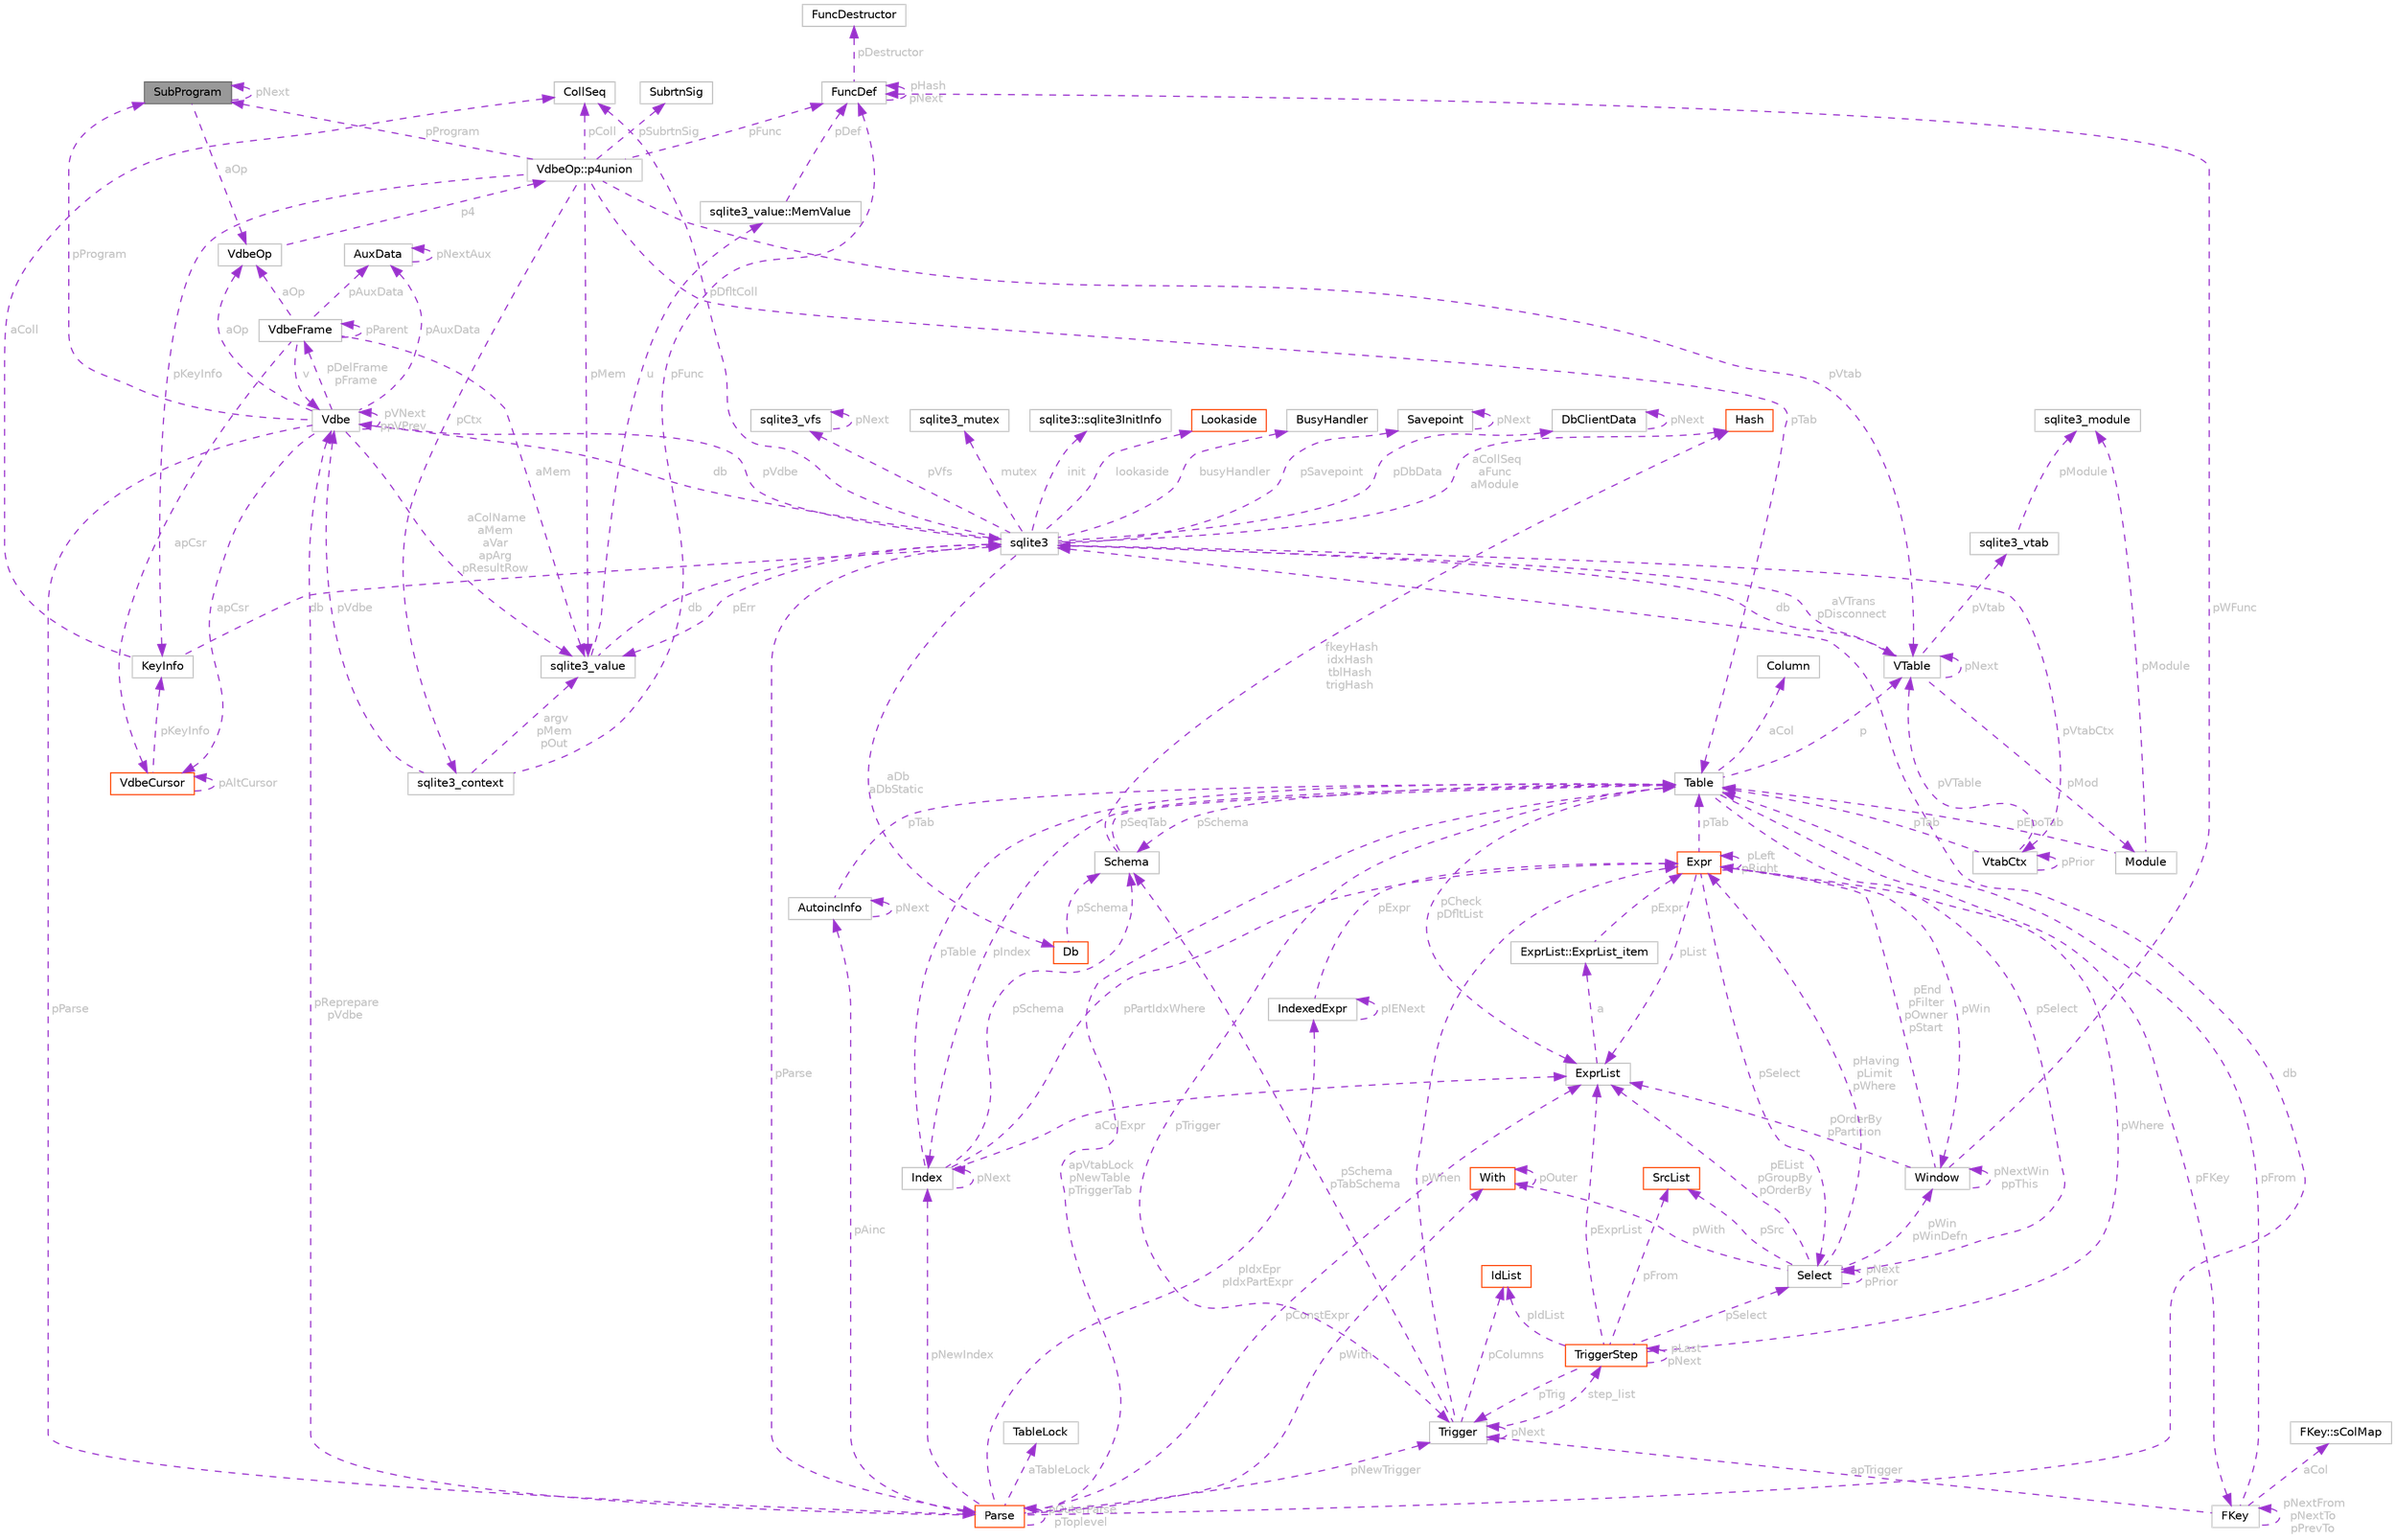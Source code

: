 digraph "SubProgram"
{
 // LATEX_PDF_SIZE
  bgcolor="transparent";
  edge [fontname=Helvetica,fontsize=10,labelfontname=Helvetica,labelfontsize=10];
  node [fontname=Helvetica,fontsize=10,shape=box,height=0.2,width=0.4];
  Node1 [id="Node000001",label="SubProgram",height=0.2,width=0.4,color="gray40", fillcolor="grey60", style="filled", fontcolor="black",tooltip=" "];
  Node2 -> Node1 [id="edge1_Node000001_Node000002",dir="back",color="darkorchid3",style="dashed",tooltip=" ",label=" aOp",fontcolor="grey" ];
  Node2 [id="Node000002",label="VdbeOp",height=0.2,width=0.4,color="grey75", fillcolor="white", style="filled",URL="$structVdbeOp.html",tooltip=" "];
  Node3 -> Node2 [id="edge2_Node000002_Node000003",dir="back",color="darkorchid3",style="dashed",tooltip=" ",label=" p4",fontcolor="grey" ];
  Node3 [id="Node000003",label="VdbeOp::p4union",height=0.2,width=0.4,color="grey75", fillcolor="white", style="filled",URL="$unionVdbeOp_1_1p4union.html",tooltip=" "];
  Node4 -> Node3 [id="edge3_Node000003_Node000004",dir="back",color="darkorchid3",style="dashed",tooltip=" ",label=" pFunc",fontcolor="grey" ];
  Node4 [id="Node000004",label="FuncDef",height=0.2,width=0.4,color="grey75", fillcolor="white", style="filled",URL="$structFuncDef.html",tooltip=" "];
  Node4 -> Node4 [id="edge4_Node000004_Node000004",dir="back",color="darkorchid3",style="dashed",tooltip=" ",label=" pHash\npNext",fontcolor="grey" ];
  Node5 -> Node4 [id="edge5_Node000004_Node000005",dir="back",color="darkorchid3",style="dashed",tooltip=" ",label=" pDestructor",fontcolor="grey" ];
  Node5 [id="Node000005",label="FuncDestructor",height=0.2,width=0.4,color="grey75", fillcolor="white", style="filled",URL="$structFuncDestructor.html",tooltip=" "];
  Node6 -> Node3 [id="edge6_Node000003_Node000006",dir="back",color="darkorchid3",style="dashed",tooltip=" ",label=" pCtx",fontcolor="grey" ];
  Node6 [id="Node000006",label="sqlite3_context",height=0.2,width=0.4,color="grey75", fillcolor="white", style="filled",URL="$structsqlite3__context.html",tooltip=" "];
  Node7 -> Node6 [id="edge7_Node000006_Node000007",dir="back",color="darkorchid3",style="dashed",tooltip=" ",label=" argv\npMem\npOut",fontcolor="grey" ];
  Node7 [id="Node000007",label="sqlite3_value",height=0.2,width=0.4,color="grey75", fillcolor="white", style="filled",URL="$structsqlite3__value.html",tooltip=" "];
  Node8 -> Node7 [id="edge8_Node000007_Node000008",dir="back",color="darkorchid3",style="dashed",tooltip=" ",label=" u",fontcolor="grey" ];
  Node8 [id="Node000008",label="sqlite3_value::MemValue",height=0.2,width=0.4,color="grey75", fillcolor="white", style="filled",URL="$unionsqlite3__value_1_1MemValue.html",tooltip=" "];
  Node4 -> Node8 [id="edge9_Node000008_Node000004",dir="back",color="darkorchid3",style="dashed",tooltip=" ",label=" pDef",fontcolor="grey" ];
  Node9 -> Node7 [id="edge10_Node000007_Node000009",dir="back",color="darkorchid3",style="dashed",tooltip=" ",label=" db",fontcolor="grey" ];
  Node9 [id="Node000009",label="sqlite3",height=0.2,width=0.4,color="grey75", fillcolor="white", style="filled",URL="$structsqlite3.html",tooltip=" "];
  Node10 -> Node9 [id="edge11_Node000009_Node000010",dir="back",color="darkorchid3",style="dashed",tooltip=" ",label=" pVfs",fontcolor="grey" ];
  Node10 [id="Node000010",label="sqlite3_vfs",height=0.2,width=0.4,color="grey75", fillcolor="white", style="filled",URL="$structsqlite3__vfs.html",tooltip=" "];
  Node10 -> Node10 [id="edge12_Node000010_Node000010",dir="back",color="darkorchid3",style="dashed",tooltip=" ",label=" pNext",fontcolor="grey" ];
  Node11 -> Node9 [id="edge13_Node000009_Node000011",dir="back",color="darkorchid3",style="dashed",tooltip=" ",label=" pVdbe",fontcolor="grey" ];
  Node11 [id="Node000011",label="Vdbe",height=0.2,width=0.4,color="grey75", fillcolor="white", style="filled",URL="$structVdbe.html",tooltip=" "];
  Node9 -> Node11 [id="edge14_Node000011_Node000009",dir="back",color="darkorchid3",style="dashed",tooltip=" ",label=" db",fontcolor="grey" ];
  Node11 -> Node11 [id="edge15_Node000011_Node000011",dir="back",color="darkorchid3",style="dashed",tooltip=" ",label=" pVNext\nppVPrev",fontcolor="grey" ];
  Node12 -> Node11 [id="edge16_Node000011_Node000012",dir="back",color="darkorchid3",style="dashed",tooltip=" ",label=" pParse",fontcolor="grey" ];
  Node12 [id="Node000012",label="Parse",height=0.2,width=0.4,color="orangered", fillcolor="white", style="filled",URL="$structParse.html",tooltip=" "];
  Node9 -> Node12 [id="edge17_Node000012_Node000009",dir="back",color="darkorchid3",style="dashed",tooltip=" ",label=" db",fontcolor="grey" ];
  Node11 -> Node12 [id="edge18_Node000012_Node000011",dir="back",color="darkorchid3",style="dashed",tooltip=" ",label=" pReprepare\npVdbe",fontcolor="grey" ];
  Node13 -> Node12 [id="edge19_Node000012_Node000013",dir="back",color="darkorchid3",style="dashed",tooltip=" ",label=" pConstExpr",fontcolor="grey" ];
  Node13 [id="Node000013",label="ExprList",height=0.2,width=0.4,color="grey75", fillcolor="white", style="filled",URL="$structExprList.html",tooltip=" "];
  Node14 -> Node13 [id="edge20_Node000013_Node000014",dir="back",color="darkorchid3",style="dashed",tooltip=" ",label=" a",fontcolor="grey" ];
  Node14 [id="Node000014",label="ExprList::ExprList_item",height=0.2,width=0.4,color="grey75", fillcolor="white", style="filled",URL="$structExprList_1_1ExprList__item.html",tooltip=" "];
  Node15 -> Node14 [id="edge21_Node000014_Node000015",dir="back",color="darkorchid3",style="dashed",tooltip=" ",label=" pExpr",fontcolor="grey" ];
  Node15 [id="Node000015",label="Expr",height=0.2,width=0.4,color="orangered", fillcolor="white", style="filled",URL="$structExpr.html",tooltip=" "];
  Node15 -> Node15 [id="edge22_Node000015_Node000015",dir="back",color="darkorchid3",style="dashed",tooltip=" ",label=" pLeft\npRight",fontcolor="grey" ];
  Node13 -> Node15 [id="edge23_Node000015_Node000013",dir="back",color="darkorchid3",style="dashed",tooltip=" ",label=" pList",fontcolor="grey" ];
  Node16 -> Node15 [id="edge24_Node000015_Node000016",dir="back",color="darkorchid3",style="dashed",tooltip=" ",label=" pSelect",fontcolor="grey" ];
  Node16 [id="Node000016",label="Select",height=0.2,width=0.4,color="grey75", fillcolor="white", style="filled",URL="$structSelect.html",tooltip=" "];
  Node13 -> Node16 [id="edge25_Node000016_Node000013",dir="back",color="darkorchid3",style="dashed",tooltip=" ",label=" pEList\npGroupBy\npOrderBy",fontcolor="grey" ];
  Node17 -> Node16 [id="edge26_Node000016_Node000017",dir="back",color="darkorchid3",style="dashed",tooltip=" ",label=" pSrc",fontcolor="grey" ];
  Node17 [id="Node000017",label="SrcList",height=0.2,width=0.4,color="orangered", fillcolor="white", style="filled",URL="$structSrcList.html",tooltip=" "];
  Node15 -> Node16 [id="edge27_Node000016_Node000015",dir="back",color="darkorchid3",style="dashed",tooltip=" ",label=" pHaving\npLimit\npWhere",fontcolor="grey" ];
  Node16 -> Node16 [id="edge28_Node000016_Node000016",dir="back",color="darkorchid3",style="dashed",tooltip=" ",label=" pNext\npPrior",fontcolor="grey" ];
  Node39 -> Node16 [id="edge29_Node000016_Node000039",dir="back",color="darkorchid3",style="dashed",tooltip=" ",label=" pWith",fontcolor="grey" ];
  Node39 [id="Node000039",label="With",height=0.2,width=0.4,color="orangered", fillcolor="white", style="filled",URL="$structWith.html",tooltip=" "];
  Node39 -> Node39 [id="edge30_Node000039_Node000039",dir="back",color="darkorchid3",style="dashed",tooltip=" ",label=" pOuter",fontcolor="grey" ];
  Node41 -> Node16 [id="edge31_Node000016_Node000041",dir="back",color="darkorchid3",style="dashed",tooltip=" ",label=" pWin\npWinDefn",fontcolor="grey" ];
  Node41 [id="Node000041",label="Window",height=0.2,width=0.4,color="grey75", fillcolor="white", style="filled",URL="$structWindow.html",tooltip=" "];
  Node13 -> Node41 [id="edge32_Node000041_Node000013",dir="back",color="darkorchid3",style="dashed",tooltip=" ",label=" pOrderBy\npPartition",fontcolor="grey" ];
  Node15 -> Node41 [id="edge33_Node000041_Node000015",dir="back",color="darkorchid3",style="dashed",tooltip=" ",label=" pEnd\npFilter\npOwner\npStart",fontcolor="grey" ];
  Node41 -> Node41 [id="edge34_Node000041_Node000041",dir="back",color="darkorchid3",style="dashed",tooltip=" ",label=" pNextWin\nppThis",fontcolor="grey" ];
  Node4 -> Node41 [id="edge35_Node000041_Node000004",dir="back",color="darkorchid3",style="dashed",tooltip=" ",label=" pWFunc",fontcolor="grey" ];
  Node19 -> Node15 [id="edge36_Node000015_Node000019",dir="back",color="darkorchid3",style="dashed",tooltip=" ",label=" pTab",fontcolor="grey" ];
  Node19 [id="Node000019",label="Table",height=0.2,width=0.4,color="grey75", fillcolor="white", style="filled",URL="$structTable.html",tooltip=" "];
  Node20 -> Node19 [id="edge37_Node000019_Node000020",dir="back",color="darkorchid3",style="dashed",tooltip=" ",label=" aCol",fontcolor="grey" ];
  Node20 [id="Node000020",label="Column",height=0.2,width=0.4,color="grey75", fillcolor="white", style="filled",URL="$structColumn.html",tooltip=" "];
  Node21 -> Node19 [id="edge38_Node000019_Node000021",dir="back",color="darkorchid3",style="dashed",tooltip=" ",label=" pIndex",fontcolor="grey" ];
  Node21 [id="Node000021",label="Index",height=0.2,width=0.4,color="grey75", fillcolor="white", style="filled",URL="$structIndex.html",tooltip=" "];
  Node19 -> Node21 [id="edge39_Node000021_Node000019",dir="back",color="darkorchid3",style="dashed",tooltip=" ",label=" pTable",fontcolor="grey" ];
  Node21 -> Node21 [id="edge40_Node000021_Node000021",dir="back",color="darkorchid3",style="dashed",tooltip=" ",label=" pNext",fontcolor="grey" ];
  Node22 -> Node21 [id="edge41_Node000021_Node000022",dir="back",color="darkorchid3",style="dashed",tooltip=" ",label=" pSchema",fontcolor="grey" ];
  Node22 [id="Node000022",label="Schema",height=0.2,width=0.4,color="grey75", fillcolor="white", style="filled",URL="$structSchema.html",tooltip=" "];
  Node23 -> Node22 [id="edge42_Node000022_Node000023",dir="back",color="darkorchid3",style="dashed",tooltip=" ",label=" fkeyHash\nidxHash\ntblHash\ntrigHash",fontcolor="grey" ];
  Node23 [id="Node000023",label="Hash",height=0.2,width=0.4,color="orangered", fillcolor="white", style="filled",URL="$structHash.html",tooltip=" "];
  Node19 -> Node22 [id="edge43_Node000022_Node000019",dir="back",color="darkorchid3",style="dashed",tooltip=" ",label=" pSeqTab",fontcolor="grey" ];
  Node15 -> Node21 [id="edge44_Node000021_Node000015",dir="back",color="darkorchid3",style="dashed",tooltip=" ",label=" pPartIdxWhere",fontcolor="grey" ];
  Node13 -> Node21 [id="edge45_Node000021_Node000013",dir="back",color="darkorchid3",style="dashed",tooltip=" ",label=" aColExpr",fontcolor="grey" ];
  Node13 -> Node19 [id="edge46_Node000019_Node000013",dir="back",color="darkorchid3",style="dashed",tooltip=" ",label=" pCheck\npDfltList",fontcolor="grey" ];
  Node26 -> Node19 [id="edge47_Node000019_Node000026",dir="back",color="darkorchid3",style="dashed",tooltip=" ",label=" pFKey",fontcolor="grey" ];
  Node26 [id="Node000026",label="FKey",height=0.2,width=0.4,color="grey75", fillcolor="white", style="filled",URL="$structFKey.html",tooltip=" "];
  Node19 -> Node26 [id="edge48_Node000026_Node000019",dir="back",color="darkorchid3",style="dashed",tooltip=" ",label=" pFrom",fontcolor="grey" ];
  Node26 -> Node26 [id="edge49_Node000026_Node000026",dir="back",color="darkorchid3",style="dashed",tooltip=" ",label=" pNextFrom\npNextTo\npPrevTo",fontcolor="grey" ];
  Node27 -> Node26 [id="edge50_Node000026_Node000027",dir="back",color="darkorchid3",style="dashed",tooltip=" ",label=" apTrigger",fontcolor="grey" ];
  Node27 [id="Node000027",label="Trigger",height=0.2,width=0.4,color="grey75", fillcolor="white", style="filled",URL="$structTrigger.html",tooltip=" "];
  Node15 -> Node27 [id="edge51_Node000027_Node000015",dir="back",color="darkorchid3",style="dashed",tooltip=" ",label=" pWhen",fontcolor="grey" ];
  Node28 -> Node27 [id="edge52_Node000027_Node000028",dir="back",color="darkorchid3",style="dashed",tooltip=" ",label=" pColumns",fontcolor="grey" ];
  Node28 [id="Node000028",label="IdList",height=0.2,width=0.4,color="orangered", fillcolor="white", style="filled",URL="$structIdList.html",tooltip=" "];
  Node22 -> Node27 [id="edge53_Node000027_Node000022",dir="back",color="darkorchid3",style="dashed",tooltip=" ",label=" pSchema\npTabSchema",fontcolor="grey" ];
  Node30 -> Node27 [id="edge54_Node000027_Node000030",dir="back",color="darkorchid3",style="dashed",tooltip=" ",label=" step_list",fontcolor="grey" ];
  Node30 [id="Node000030",label="TriggerStep",height=0.2,width=0.4,color="orangered", fillcolor="white", style="filled",URL="$structTriggerStep.html",tooltip=" "];
  Node27 -> Node30 [id="edge55_Node000030_Node000027",dir="back",color="darkorchid3",style="dashed",tooltip=" ",label=" pTrig",fontcolor="grey" ];
  Node16 -> Node30 [id="edge56_Node000030_Node000016",dir="back",color="darkorchid3",style="dashed",tooltip=" ",label=" pSelect",fontcolor="grey" ];
  Node17 -> Node30 [id="edge57_Node000030_Node000017",dir="back",color="darkorchid3",style="dashed",tooltip=" ",label=" pFrom",fontcolor="grey" ];
  Node15 -> Node30 [id="edge58_Node000030_Node000015",dir="back",color="darkorchid3",style="dashed",tooltip=" ",label=" pWhere",fontcolor="grey" ];
  Node13 -> Node30 [id="edge59_Node000030_Node000013",dir="back",color="darkorchid3",style="dashed",tooltip=" ",label=" pExprList",fontcolor="grey" ];
  Node28 -> Node30 [id="edge60_Node000030_Node000028",dir="back",color="darkorchid3",style="dashed",tooltip=" ",label=" pIdList",fontcolor="grey" ];
  Node30 -> Node30 [id="edge61_Node000030_Node000030",dir="back",color="darkorchid3",style="dashed",tooltip=" ",label=" pLast\npNext",fontcolor="grey" ];
  Node27 -> Node27 [id="edge62_Node000027_Node000027",dir="back",color="darkorchid3",style="dashed",tooltip=" ",label=" pNext",fontcolor="grey" ];
  Node32 -> Node26 [id="edge63_Node000026_Node000032",dir="back",color="darkorchid3",style="dashed",tooltip=" ",label=" aCol",fontcolor="grey" ];
  Node32 [id="Node000032",label="FKey::sColMap",height=0.2,width=0.4,color="grey75", fillcolor="white", style="filled",URL="$structFKey_1_1sColMap.html",tooltip=" "];
  Node16 -> Node19 [id="edge64_Node000019_Node000016",dir="back",color="darkorchid3",style="dashed",tooltip=" ",label=" pSelect",fontcolor="grey" ];
  Node33 -> Node19 [id="edge65_Node000019_Node000033",dir="back",color="darkorchid3",style="dashed",tooltip=" ",label=" p",fontcolor="grey" ];
  Node33 [id="Node000033",label="VTable",height=0.2,width=0.4,color="grey75", fillcolor="white", style="filled",URL="$structVTable.html",tooltip=" "];
  Node9 -> Node33 [id="edge66_Node000033_Node000009",dir="back",color="darkorchid3",style="dashed",tooltip=" ",label=" db",fontcolor="grey" ];
  Node34 -> Node33 [id="edge67_Node000033_Node000034",dir="back",color="darkorchid3",style="dashed",tooltip=" ",label=" pMod",fontcolor="grey" ];
  Node34 [id="Node000034",label="Module",height=0.2,width=0.4,color="grey75", fillcolor="white", style="filled",URL="$structModule.html",tooltip=" "];
  Node35 -> Node34 [id="edge68_Node000034_Node000035",dir="back",color="darkorchid3",style="dashed",tooltip=" ",label=" pModule",fontcolor="grey" ];
  Node35 [id="Node000035",label="sqlite3_module",height=0.2,width=0.4,color="grey75", fillcolor="white", style="filled",URL="$structsqlite3__module.html",tooltip=" "];
  Node19 -> Node34 [id="edge69_Node000034_Node000019",dir="back",color="darkorchid3",style="dashed",tooltip=" ",label=" pEpoTab",fontcolor="grey" ];
  Node36 -> Node33 [id="edge70_Node000033_Node000036",dir="back",color="darkorchid3",style="dashed",tooltip=" ",label=" pVtab",fontcolor="grey" ];
  Node36 [id="Node000036",label="sqlite3_vtab",height=0.2,width=0.4,color="grey75", fillcolor="white", style="filled",URL="$structsqlite3__vtab.html",tooltip=" "];
  Node35 -> Node36 [id="edge71_Node000036_Node000035",dir="back",color="darkorchid3",style="dashed",tooltip=" ",label=" pModule",fontcolor="grey" ];
  Node33 -> Node33 [id="edge72_Node000033_Node000033",dir="back",color="darkorchid3",style="dashed",tooltip=" ",label=" pNext",fontcolor="grey" ];
  Node27 -> Node19 [id="edge73_Node000019_Node000027",dir="back",color="darkorchid3",style="dashed",tooltip=" ",label=" pTrigger",fontcolor="grey" ];
  Node22 -> Node19 [id="edge74_Node000019_Node000022",dir="back",color="darkorchid3",style="dashed",tooltip=" ",label=" pSchema",fontcolor="grey" ];
  Node41 -> Node15 [id="edge75_Node000015_Node000041",dir="back",color="darkorchid3",style="dashed",tooltip=" ",label=" pWin",fontcolor="grey" ];
  Node45 -> Node12 [id="edge76_Node000012_Node000045",dir="back",color="darkorchid3",style="dashed",tooltip=" ",label=" pIdxEpr\npIdxPartExpr",fontcolor="grey" ];
  Node45 [id="Node000045",label="IndexedExpr",height=0.2,width=0.4,color="grey75", fillcolor="white", style="filled",URL="$structIndexedExpr.html",tooltip=" "];
  Node15 -> Node45 [id="edge77_Node000045_Node000015",dir="back",color="darkorchid3",style="dashed",tooltip=" ",label=" pExpr",fontcolor="grey" ];
  Node45 -> Node45 [id="edge78_Node000045_Node000045",dir="back",color="darkorchid3",style="dashed",tooltip=" ",label=" pIENext",fontcolor="grey" ];
  Node46 -> Node12 [id="edge79_Node000012_Node000046",dir="back",color="darkorchid3",style="dashed",tooltip=" ",label=" aTableLock",fontcolor="grey" ];
  Node46 [id="Node000046",label="TableLock",height=0.2,width=0.4,color="grey75", fillcolor="white", style="filled",URL="$structTableLock.html",tooltip=" "];
  Node47 -> Node12 [id="edge80_Node000012_Node000047",dir="back",color="darkorchid3",style="dashed",tooltip=" ",label=" pAinc",fontcolor="grey" ];
  Node47 [id="Node000047",label="AutoincInfo",height=0.2,width=0.4,color="grey75", fillcolor="white", style="filled",URL="$structAutoincInfo.html",tooltip=" "];
  Node47 -> Node47 [id="edge81_Node000047_Node000047",dir="back",color="darkorchid3",style="dashed",tooltip=" ",label=" pNext",fontcolor="grey" ];
  Node19 -> Node47 [id="edge82_Node000047_Node000019",dir="back",color="darkorchid3",style="dashed",tooltip=" ",label=" pTab",fontcolor="grey" ];
  Node12 -> Node12 [id="edge83_Node000012_Node000012",dir="back",color="darkorchid3",style="dashed",tooltip=" ",label=" pOuterParse\npToplevel",fontcolor="grey" ];
  Node19 -> Node12 [id="edge84_Node000012_Node000019",dir="back",color="darkorchid3",style="dashed",tooltip=" ",label=" apVtabLock\npNewTable\npTriggerTab",fontcolor="grey" ];
  Node21 -> Node12 [id="edge85_Node000012_Node000021",dir="back",color="darkorchid3",style="dashed",tooltip=" ",label=" pNewIndex",fontcolor="grey" ];
  Node27 -> Node12 [id="edge86_Node000012_Node000027",dir="back",color="darkorchid3",style="dashed",tooltip=" ",label=" pNewTrigger",fontcolor="grey" ];
  Node39 -> Node12 [id="edge87_Node000012_Node000039",dir="back",color="darkorchid3",style="dashed",tooltip=" ",label=" pWith",fontcolor="grey" ];
  Node7 -> Node11 [id="edge88_Node000011_Node000007",dir="back",color="darkorchid3",style="dashed",tooltip=" ",label=" aColName\naMem\naVar\napArg\npResultRow",fontcolor="grey" ];
  Node53 -> Node11 [id="edge89_Node000011_Node000053",dir="back",color="darkorchid3",style="dashed",tooltip=" ",label=" apCsr",fontcolor="grey" ];
  Node53 [id="Node000053",label="VdbeCursor",height=0.2,width=0.4,color="orangered", fillcolor="white", style="filled",URL="$structVdbeCursor.html",tooltip=" "];
  Node53 -> Node53 [id="edge90_Node000053_Node000053",dir="back",color="darkorchid3",style="dashed",tooltip=" ",label=" pAltCursor",fontcolor="grey" ];
  Node69 -> Node53 [id="edge91_Node000053_Node000069",dir="back",color="darkorchid3",style="dashed",tooltip=" ",label=" pKeyInfo",fontcolor="grey" ];
  Node69 [id="Node000069",label="KeyInfo",height=0.2,width=0.4,color="grey75", fillcolor="white", style="filled",URL="$structKeyInfo.html",tooltip=" "];
  Node9 -> Node69 [id="edge92_Node000069_Node000009",dir="back",color="darkorchid3",style="dashed",tooltip=" ",label=" db",fontcolor="grey" ];
  Node70 -> Node69 [id="edge93_Node000069_Node000070",dir="back",color="darkorchid3",style="dashed",tooltip=" ",label=" aColl",fontcolor="grey" ];
  Node70 [id="Node000070",label="CollSeq",height=0.2,width=0.4,color="grey75", fillcolor="white", style="filled",URL="$structCollSeq.html",tooltip=" "];
  Node2 -> Node11 [id="edge94_Node000011_Node000002",dir="back",color="darkorchid3",style="dashed",tooltip=" ",label=" aOp",fontcolor="grey" ];
  Node86 -> Node11 [id="edge95_Node000011_Node000086",dir="back",color="darkorchid3",style="dashed",tooltip=" ",label=" pDelFrame\npFrame",fontcolor="grey" ];
  Node86 [id="Node000086",label="VdbeFrame",height=0.2,width=0.4,color="grey75", fillcolor="white", style="filled",URL="$structVdbeFrame.html",tooltip=" "];
  Node11 -> Node86 [id="edge96_Node000086_Node000011",dir="back",color="darkorchid3",style="dashed",tooltip=" ",label=" v",fontcolor="grey" ];
  Node86 -> Node86 [id="edge97_Node000086_Node000086",dir="back",color="darkorchid3",style="dashed",tooltip=" ",label=" pParent",fontcolor="grey" ];
  Node2 -> Node86 [id="edge98_Node000086_Node000002",dir="back",color="darkorchid3",style="dashed",tooltip=" ",label=" aOp",fontcolor="grey" ];
  Node7 -> Node86 [id="edge99_Node000086_Node000007",dir="back",color="darkorchid3",style="dashed",tooltip=" ",label=" aMem",fontcolor="grey" ];
  Node53 -> Node86 [id="edge100_Node000086_Node000053",dir="back",color="darkorchid3",style="dashed",tooltip=" ",label=" apCsr",fontcolor="grey" ];
  Node87 -> Node86 [id="edge101_Node000086_Node000087",dir="back",color="darkorchid3",style="dashed",tooltip=" ",label=" pAuxData",fontcolor="grey" ];
  Node87 [id="Node000087",label="AuxData",height=0.2,width=0.4,color="grey75", fillcolor="white", style="filled",URL="$structAuxData.html",tooltip=" "];
  Node87 -> Node87 [id="edge102_Node000087_Node000087",dir="back",color="darkorchid3",style="dashed",tooltip=" ",label=" pNextAux",fontcolor="grey" ];
  Node1 -> Node11 [id="edge103_Node000011_Node000001",dir="back",color="darkorchid3",style="dashed",tooltip=" ",label=" pProgram",fontcolor="grey" ];
  Node87 -> Node11 [id="edge104_Node000011_Node000087",dir="back",color="darkorchid3",style="dashed",tooltip=" ",label=" pAuxData",fontcolor="grey" ];
  Node70 -> Node9 [id="edge105_Node000009_Node000070",dir="back",color="darkorchid3",style="dashed",tooltip=" ",label=" pDfltColl",fontcolor="grey" ];
  Node72 -> Node9 [id="edge106_Node000009_Node000072",dir="back",color="darkorchid3",style="dashed",tooltip=" ",label=" mutex",fontcolor="grey" ];
  Node72 [id="Node000072",label="sqlite3_mutex",height=0.2,width=0.4,color="grey75", fillcolor="white", style="filled",URL="$structsqlite3__mutex.html",tooltip=" "];
  Node88 -> Node9 [id="edge107_Node000009_Node000088",dir="back",color="darkorchid3",style="dashed",tooltip=" ",label=" aDb\naDbStatic",fontcolor="grey" ];
  Node88 [id="Node000088",label="Db",height=0.2,width=0.4,color="orangered", fillcolor="white", style="filled",URL="$structDb.html",tooltip=" "];
  Node22 -> Node88 [id="edge108_Node000088_Node000022",dir="back",color="darkorchid3",style="dashed",tooltip=" ",label=" pSchema",fontcolor="grey" ];
  Node89 -> Node9 [id="edge109_Node000009_Node000089",dir="back",color="darkorchid3",style="dashed",tooltip=" ",label=" init",fontcolor="grey" ];
  Node89 [id="Node000089",label="sqlite3::sqlite3InitInfo",height=0.2,width=0.4,color="grey75", fillcolor="white", style="filled",URL="$structsqlite3_1_1sqlite3InitInfo.html",tooltip=" "];
  Node12 -> Node9 [id="edge110_Node000009_Node000012",dir="back",color="darkorchid3",style="dashed",tooltip=" ",label=" pParse",fontcolor="grey" ];
  Node7 -> Node9 [id="edge111_Node000009_Node000007",dir="back",color="darkorchid3",style="dashed",tooltip=" ",label=" pErr",fontcolor="grey" ];
  Node90 -> Node9 [id="edge112_Node000009_Node000090",dir="back",color="darkorchid3",style="dashed",tooltip=" ",label=" lookaside",fontcolor="grey" ];
  Node90 [id="Node000090",label="Lookaside",height=0.2,width=0.4,color="orangered", fillcolor="white", style="filled",URL="$structLookaside.html",tooltip=" "];
  Node23 -> Node9 [id="edge113_Node000009_Node000023",dir="back",color="darkorchid3",style="dashed",tooltip=" ",label=" aCollSeq\naFunc\naModule",fontcolor="grey" ];
  Node92 -> Node9 [id="edge114_Node000009_Node000092",dir="back",color="darkorchid3",style="dashed",tooltip=" ",label=" pVtabCtx",fontcolor="grey" ];
  Node92 [id="Node000092",label="VtabCtx",height=0.2,width=0.4,color="grey75", fillcolor="white", style="filled",URL="$structVtabCtx.html",tooltip=" "];
  Node33 -> Node92 [id="edge115_Node000092_Node000033",dir="back",color="darkorchid3",style="dashed",tooltip=" ",label=" pVTable",fontcolor="grey" ];
  Node19 -> Node92 [id="edge116_Node000092_Node000019",dir="back",color="darkorchid3",style="dashed",tooltip=" ",label=" pTab",fontcolor="grey" ];
  Node92 -> Node92 [id="edge117_Node000092_Node000092",dir="back",color="darkorchid3",style="dashed",tooltip=" ",label=" pPrior",fontcolor="grey" ];
  Node33 -> Node9 [id="edge118_Node000009_Node000033",dir="back",color="darkorchid3",style="dashed",tooltip=" ",label=" aVTrans\npDisconnect",fontcolor="grey" ];
  Node93 -> Node9 [id="edge119_Node000009_Node000093",dir="back",color="darkorchid3",style="dashed",tooltip=" ",label=" busyHandler",fontcolor="grey" ];
  Node93 [id="Node000093",label="BusyHandler",height=0.2,width=0.4,color="grey75", fillcolor="white", style="filled",URL="$structBusyHandler.html",tooltip=" "];
  Node94 -> Node9 [id="edge120_Node000009_Node000094",dir="back",color="darkorchid3",style="dashed",tooltip=" ",label=" pSavepoint",fontcolor="grey" ];
  Node94 [id="Node000094",label="Savepoint",height=0.2,width=0.4,color="grey75", fillcolor="white", style="filled",URL="$structSavepoint.html",tooltip=" "];
  Node94 -> Node94 [id="edge121_Node000094_Node000094",dir="back",color="darkorchid3",style="dashed",tooltip=" ",label=" pNext",fontcolor="grey" ];
  Node95 -> Node9 [id="edge122_Node000009_Node000095",dir="back",color="darkorchid3",style="dashed",tooltip=" ",label=" pDbData",fontcolor="grey" ];
  Node95 [id="Node000095",label="DbClientData",height=0.2,width=0.4,color="grey75", fillcolor="white", style="filled",URL="$structDbClientData.html",tooltip=" "];
  Node95 -> Node95 [id="edge123_Node000095_Node000095",dir="back",color="darkorchid3",style="dashed",tooltip=" ",label=" pNext",fontcolor="grey" ];
  Node4 -> Node6 [id="edge124_Node000006_Node000004",dir="back",color="darkorchid3",style="dashed",tooltip=" ",label=" pFunc",fontcolor="grey" ];
  Node11 -> Node6 [id="edge125_Node000006_Node000011",dir="back",color="darkorchid3",style="dashed",tooltip=" ",label=" pVdbe",fontcolor="grey" ];
  Node70 -> Node3 [id="edge126_Node000003_Node000070",dir="back",color="darkorchid3",style="dashed",tooltip=" ",label=" pColl",fontcolor="grey" ];
  Node7 -> Node3 [id="edge127_Node000003_Node000007",dir="back",color="darkorchid3",style="dashed",tooltip=" ",label=" pMem",fontcolor="grey" ];
  Node33 -> Node3 [id="edge128_Node000003_Node000033",dir="back",color="darkorchid3",style="dashed",tooltip=" ",label=" pVtab",fontcolor="grey" ];
  Node69 -> Node3 [id="edge129_Node000003_Node000069",dir="back",color="darkorchid3",style="dashed",tooltip=" ",label=" pKeyInfo",fontcolor="grey" ];
  Node1 -> Node3 [id="edge130_Node000003_Node000001",dir="back",color="darkorchid3",style="dashed",tooltip=" ",label=" pProgram",fontcolor="grey" ];
  Node19 -> Node3 [id="edge131_Node000003_Node000019",dir="back",color="darkorchid3",style="dashed",tooltip=" ",label=" pTab",fontcolor="grey" ];
  Node96 -> Node3 [id="edge132_Node000003_Node000096",dir="back",color="darkorchid3",style="dashed",tooltip=" ",label=" pSubrtnSig",fontcolor="grey" ];
  Node96 [id="Node000096",label="SubrtnSig",height=0.2,width=0.4,color="grey75", fillcolor="white", style="filled",URL="$structSubrtnSig.html",tooltip=" "];
  Node1 -> Node1 [id="edge133_Node000001_Node000001",dir="back",color="darkorchid3",style="dashed",tooltip=" ",label=" pNext",fontcolor="grey" ];
}
